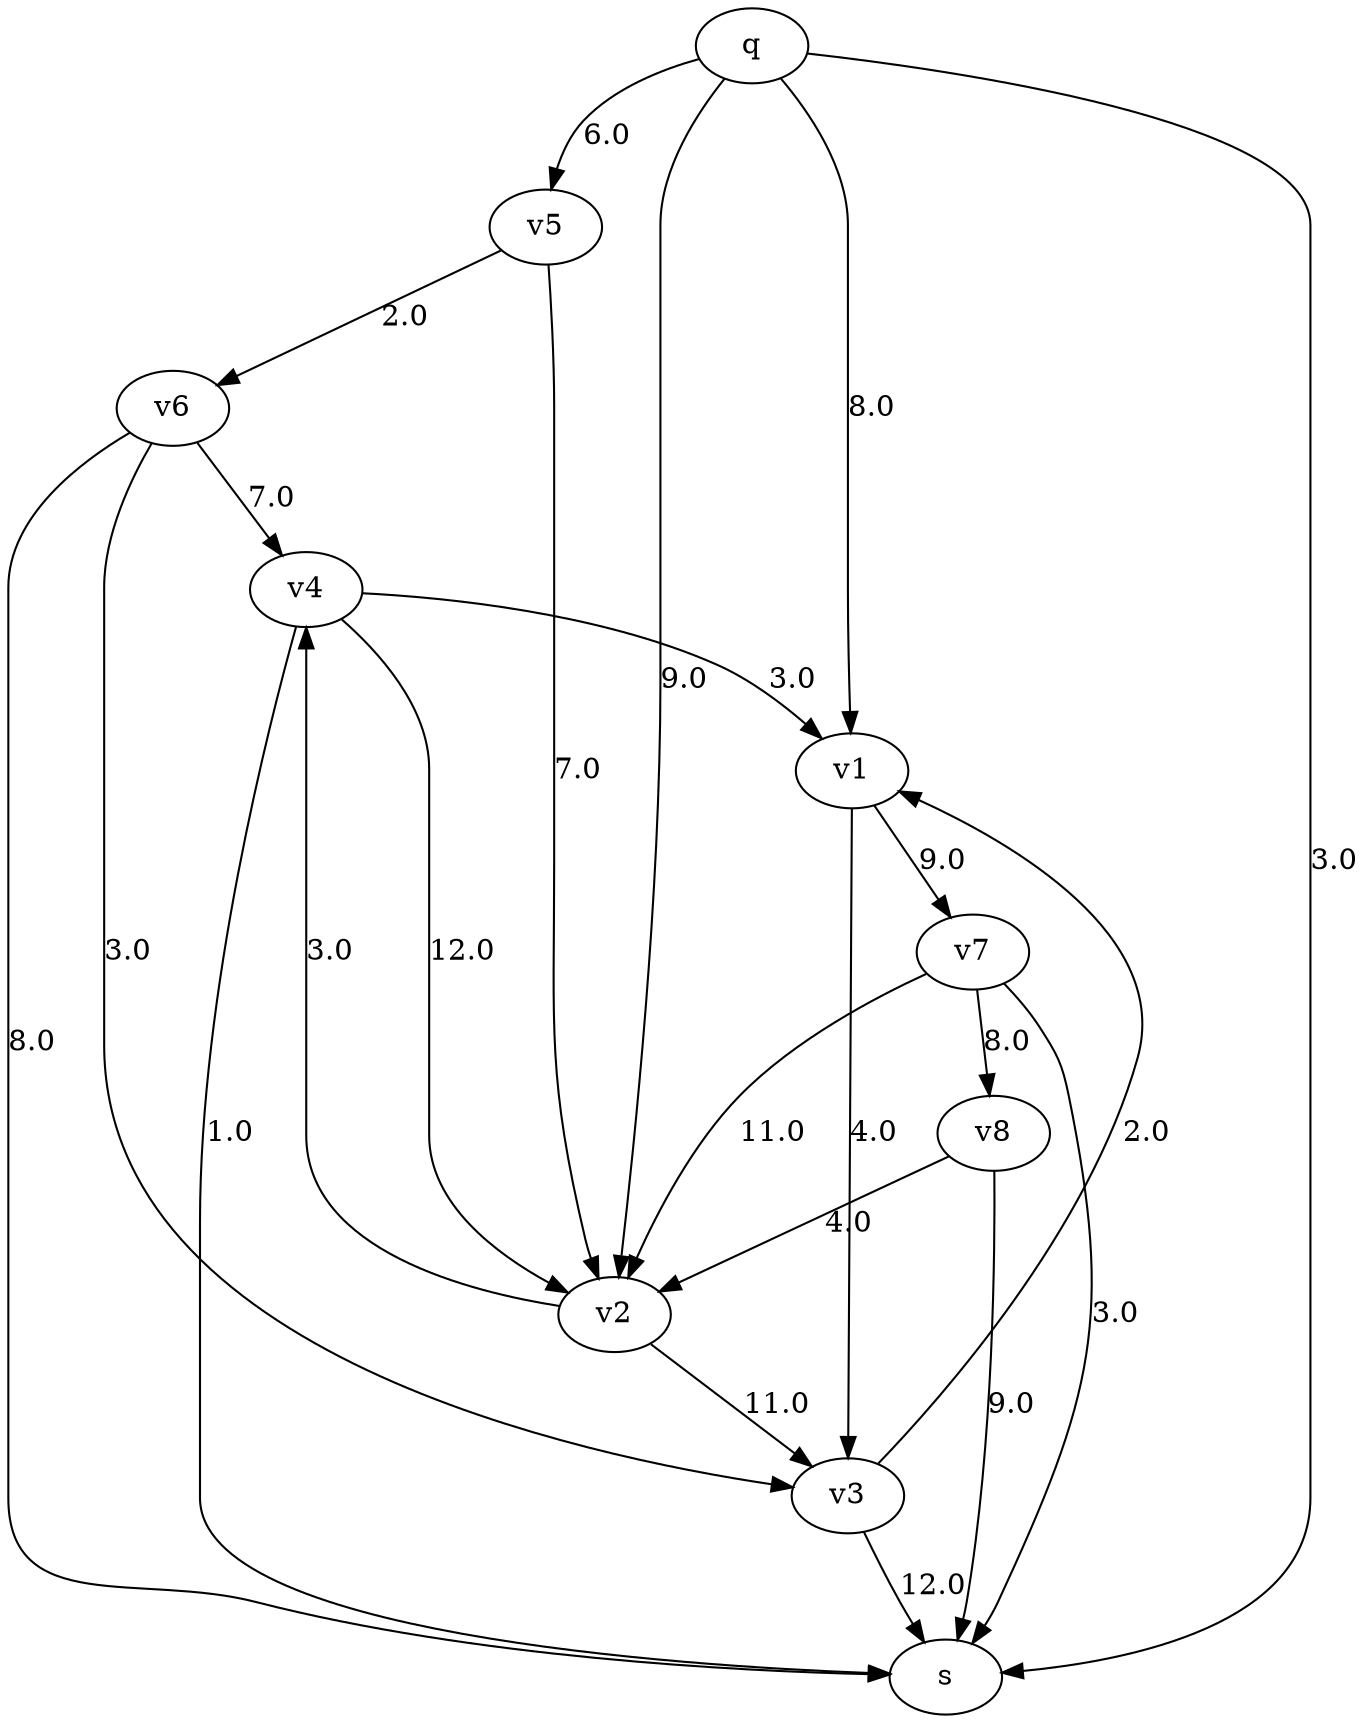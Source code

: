 digraph G {
  v4 [ label="v4" ];
  s [ label="s" ];
  v3 [ label="v3" ];
  v1 [ label="v1" ];
  v5 [ label="v5" ];
  v6 [ label="v6" ];
  q [ label="q" ];
  v2 [ label="v2" ];
  v7 [ label="v7" ];
  v8 [ label="v8" ];
  v4 -> s [ label="1.0" ];
  v3 -> v1 [ label="2.0" ];
  v5 -> v6 [ label="2.0" ];
  q -> s [ label="3.0" ];
  v4 -> v1 [ label="3.0" ];
  v2 -> v4 [ label="3.0" ];
  v6 -> v3 [ label="3.0" ];
  v7 -> s [ label="3.0" ];
  v1 -> v3 [ label="4.0" ];
  v8 -> v2 [ label="4.0" ];
  q -> v5 [ label="6.0" ];
  v6 -> v4 [ label="7.0" ];
  v5 -> v2 [ label="7.0" ];
  q -> v1 [ label="8.0" ];
  v6 -> s [ label="8.0" ];
  v7 -> v8 [ label="8.0" ];
  q -> v2 [ label="9.0" ];
  v8 -> s [ label="9.0" ];
  v1 -> v7 [ label="9.0" ];
  v2 -> v3 [ label="11.0" ];
  v7 -> v2 [ label="11.0" ];
  v3 -> s [ label="12.0" ];
  v4 -> v2 [ label="12.0" ];
}
